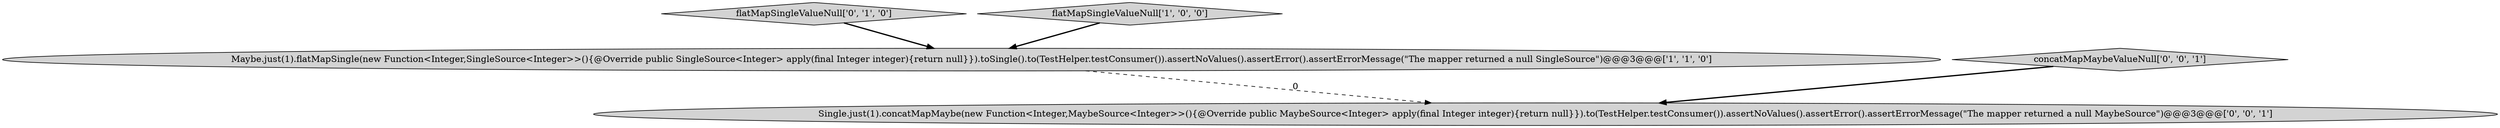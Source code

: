 digraph {
2 [style = filled, label = "flatMapSingleValueNull['0', '1', '0']", fillcolor = lightgray, shape = diamond image = "AAA0AAABBB2BBB"];
0 [style = filled, label = "flatMapSingleValueNull['1', '0', '0']", fillcolor = lightgray, shape = diamond image = "AAA0AAABBB1BBB"];
1 [style = filled, label = "Maybe.just(1).flatMapSingle(new Function<Integer,SingleSource<Integer>>(){@Override public SingleSource<Integer> apply(final Integer integer){return null}}).toSingle().to(TestHelper.testConsumer()).assertNoValues().assertError().assertErrorMessage(\"The mapper returned a null SingleSource\")@@@3@@@['1', '1', '0']", fillcolor = lightgray, shape = ellipse image = "AAA0AAABBB1BBB"];
3 [style = filled, label = "concatMapMaybeValueNull['0', '0', '1']", fillcolor = lightgray, shape = diamond image = "AAA0AAABBB3BBB"];
4 [style = filled, label = "Single.just(1).concatMapMaybe(new Function<Integer,MaybeSource<Integer>>(){@Override public MaybeSource<Integer> apply(final Integer integer){return null}}).to(TestHelper.testConsumer()).assertNoValues().assertError().assertErrorMessage(\"The mapper returned a null MaybeSource\")@@@3@@@['0', '0', '1']", fillcolor = lightgray, shape = ellipse image = "AAA0AAABBB3BBB"];
1->4 [style = dashed, label="0"];
2->1 [style = bold, label=""];
3->4 [style = bold, label=""];
0->1 [style = bold, label=""];
}
